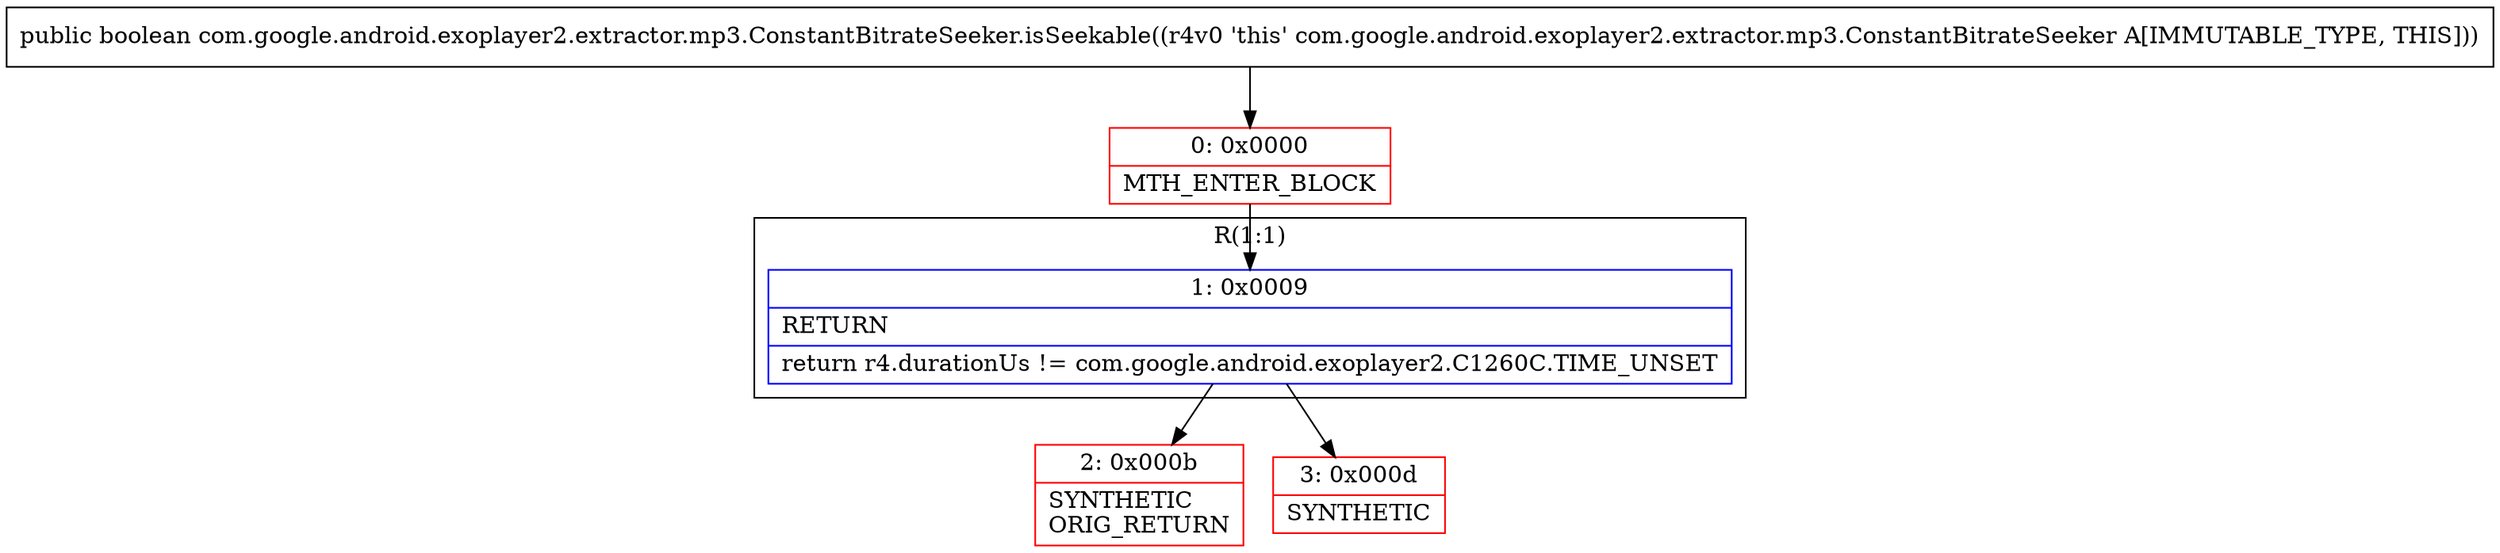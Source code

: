 digraph "CFG forcom.google.android.exoplayer2.extractor.mp3.ConstantBitrateSeeker.isSeekable()Z" {
subgraph cluster_Region_473567325 {
label = "R(1:1)";
node [shape=record,color=blue];
Node_1 [shape=record,label="{1\:\ 0x0009|RETURN\l|return r4.durationUs != com.google.android.exoplayer2.C1260C.TIME_UNSET\l}"];
}
Node_0 [shape=record,color=red,label="{0\:\ 0x0000|MTH_ENTER_BLOCK\l}"];
Node_2 [shape=record,color=red,label="{2\:\ 0x000b|SYNTHETIC\lORIG_RETURN\l}"];
Node_3 [shape=record,color=red,label="{3\:\ 0x000d|SYNTHETIC\l}"];
MethodNode[shape=record,label="{public boolean com.google.android.exoplayer2.extractor.mp3.ConstantBitrateSeeker.isSeekable((r4v0 'this' com.google.android.exoplayer2.extractor.mp3.ConstantBitrateSeeker A[IMMUTABLE_TYPE, THIS])) }"];
MethodNode -> Node_0;
Node_1 -> Node_2;
Node_1 -> Node_3;
Node_0 -> Node_1;
}

